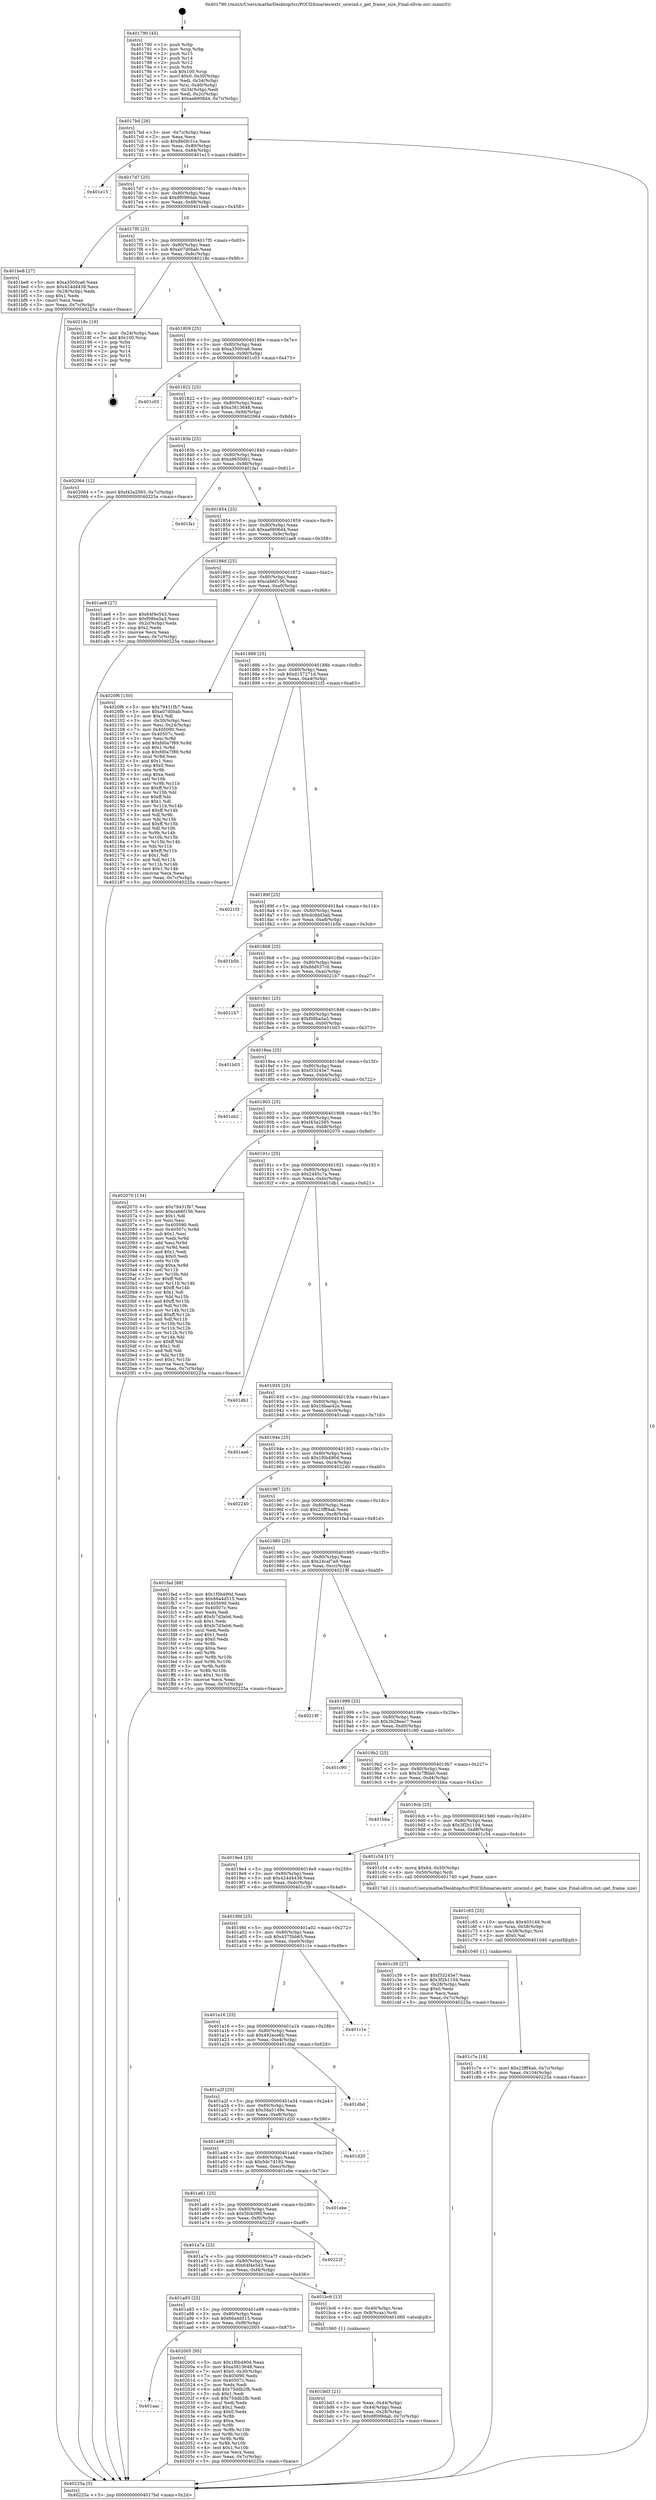 digraph "0x401790" {
  label = "0x401790 (/mnt/c/Users/mathe/Desktop/tcc/POCII/binaries/extr_unwind.c_get_frame_size_Final-ollvm.out::main(0))"
  labelloc = "t"
  node[shape=record]

  Entry [label="",width=0.3,height=0.3,shape=circle,fillcolor=black,style=filled]
  "0x4017bd" [label="{
     0x4017bd [26]\l
     | [instrs]\l
     &nbsp;&nbsp;0x4017bd \<+3\>: mov -0x7c(%rbp),%eax\l
     &nbsp;&nbsp;0x4017c0 \<+2\>: mov %eax,%ecx\l
     &nbsp;&nbsp;0x4017c2 \<+6\>: sub $0x8b0fc31e,%ecx\l
     &nbsp;&nbsp;0x4017c8 \<+3\>: mov %eax,-0x80(%rbp)\l
     &nbsp;&nbsp;0x4017cb \<+6\>: mov %ecx,-0x84(%rbp)\l
     &nbsp;&nbsp;0x4017d1 \<+6\>: je 0000000000401e15 \<main+0x685\>\l
  }"]
  "0x401e15" [label="{
     0x401e15\l
  }", style=dashed]
  "0x4017d7" [label="{
     0x4017d7 [25]\l
     | [instrs]\l
     &nbsp;&nbsp;0x4017d7 \<+5\>: jmp 00000000004017dc \<main+0x4c\>\l
     &nbsp;&nbsp;0x4017dc \<+3\>: mov -0x80(%rbp),%eax\l
     &nbsp;&nbsp;0x4017df \<+5\>: sub $0x8f099dab,%eax\l
     &nbsp;&nbsp;0x4017e4 \<+6\>: mov %eax,-0x88(%rbp)\l
     &nbsp;&nbsp;0x4017ea \<+6\>: je 0000000000401be8 \<main+0x458\>\l
  }"]
  Exit [label="",width=0.3,height=0.3,shape=circle,fillcolor=black,style=filled,peripheries=2]
  "0x401be8" [label="{
     0x401be8 [27]\l
     | [instrs]\l
     &nbsp;&nbsp;0x401be8 \<+5\>: mov $0xa3500ca6,%eax\l
     &nbsp;&nbsp;0x401bed \<+5\>: mov $0x424d4438,%ecx\l
     &nbsp;&nbsp;0x401bf2 \<+3\>: mov -0x28(%rbp),%edx\l
     &nbsp;&nbsp;0x401bf5 \<+3\>: cmp $0x1,%edx\l
     &nbsp;&nbsp;0x401bf8 \<+3\>: cmovl %ecx,%eax\l
     &nbsp;&nbsp;0x401bfb \<+3\>: mov %eax,-0x7c(%rbp)\l
     &nbsp;&nbsp;0x401bfe \<+5\>: jmp 000000000040225a \<main+0xaca\>\l
  }"]
  "0x4017f0" [label="{
     0x4017f0 [25]\l
     | [instrs]\l
     &nbsp;&nbsp;0x4017f0 \<+5\>: jmp 00000000004017f5 \<main+0x65\>\l
     &nbsp;&nbsp;0x4017f5 \<+3\>: mov -0x80(%rbp),%eax\l
     &nbsp;&nbsp;0x4017f8 \<+5\>: sub $0xa07d0bab,%eax\l
     &nbsp;&nbsp;0x4017fd \<+6\>: mov %eax,-0x8c(%rbp)\l
     &nbsp;&nbsp;0x401803 \<+6\>: je 000000000040218c \<main+0x9fc\>\l
  }"]
  "0x401aac" [label="{
     0x401aac\l
  }", style=dashed]
  "0x40218c" [label="{
     0x40218c [19]\l
     | [instrs]\l
     &nbsp;&nbsp;0x40218c \<+3\>: mov -0x24(%rbp),%eax\l
     &nbsp;&nbsp;0x40218f \<+7\>: add $0x100,%rsp\l
     &nbsp;&nbsp;0x402196 \<+1\>: pop %rbx\l
     &nbsp;&nbsp;0x402197 \<+2\>: pop %r12\l
     &nbsp;&nbsp;0x402199 \<+2\>: pop %r14\l
     &nbsp;&nbsp;0x40219b \<+2\>: pop %r15\l
     &nbsp;&nbsp;0x40219d \<+1\>: pop %rbp\l
     &nbsp;&nbsp;0x40219e \<+1\>: ret\l
  }"]
  "0x401809" [label="{
     0x401809 [25]\l
     | [instrs]\l
     &nbsp;&nbsp;0x401809 \<+5\>: jmp 000000000040180e \<main+0x7e\>\l
     &nbsp;&nbsp;0x40180e \<+3\>: mov -0x80(%rbp),%eax\l
     &nbsp;&nbsp;0x401811 \<+5\>: sub $0xa3500ca6,%eax\l
     &nbsp;&nbsp;0x401816 \<+6\>: mov %eax,-0x90(%rbp)\l
     &nbsp;&nbsp;0x40181c \<+6\>: je 0000000000401c03 \<main+0x473\>\l
  }"]
  "0x402005" [label="{
     0x402005 [95]\l
     | [instrs]\l
     &nbsp;&nbsp;0x402005 \<+5\>: mov $0x1f0b490d,%eax\l
     &nbsp;&nbsp;0x40200a \<+5\>: mov $0xa3813648,%ecx\l
     &nbsp;&nbsp;0x40200f \<+7\>: movl $0x0,-0x30(%rbp)\l
     &nbsp;&nbsp;0x402016 \<+7\>: mov 0x405090,%edx\l
     &nbsp;&nbsp;0x40201d \<+7\>: mov 0x40507c,%esi\l
     &nbsp;&nbsp;0x402024 \<+2\>: mov %edx,%edi\l
     &nbsp;&nbsp;0x402026 \<+6\>: add $0x75ddb2fb,%edi\l
     &nbsp;&nbsp;0x40202c \<+3\>: sub $0x1,%edi\l
     &nbsp;&nbsp;0x40202f \<+6\>: sub $0x75ddb2fb,%edi\l
     &nbsp;&nbsp;0x402035 \<+3\>: imul %edi,%edx\l
     &nbsp;&nbsp;0x402038 \<+3\>: and $0x1,%edx\l
     &nbsp;&nbsp;0x40203b \<+3\>: cmp $0x0,%edx\l
     &nbsp;&nbsp;0x40203e \<+4\>: sete %r8b\l
     &nbsp;&nbsp;0x402042 \<+3\>: cmp $0xa,%esi\l
     &nbsp;&nbsp;0x402045 \<+4\>: setl %r9b\l
     &nbsp;&nbsp;0x402049 \<+3\>: mov %r8b,%r10b\l
     &nbsp;&nbsp;0x40204c \<+3\>: and %r9b,%r10b\l
     &nbsp;&nbsp;0x40204f \<+3\>: xor %r9b,%r8b\l
     &nbsp;&nbsp;0x402052 \<+3\>: or %r8b,%r10b\l
     &nbsp;&nbsp;0x402055 \<+4\>: test $0x1,%r10b\l
     &nbsp;&nbsp;0x402059 \<+3\>: cmovne %ecx,%eax\l
     &nbsp;&nbsp;0x40205c \<+3\>: mov %eax,-0x7c(%rbp)\l
     &nbsp;&nbsp;0x40205f \<+5\>: jmp 000000000040225a \<main+0xaca\>\l
  }"]
  "0x401c03" [label="{
     0x401c03\l
  }", style=dashed]
  "0x401822" [label="{
     0x401822 [25]\l
     | [instrs]\l
     &nbsp;&nbsp;0x401822 \<+5\>: jmp 0000000000401827 \<main+0x97\>\l
     &nbsp;&nbsp;0x401827 \<+3\>: mov -0x80(%rbp),%eax\l
     &nbsp;&nbsp;0x40182a \<+5\>: sub $0xa3813648,%eax\l
     &nbsp;&nbsp;0x40182f \<+6\>: mov %eax,-0x94(%rbp)\l
     &nbsp;&nbsp;0x401835 \<+6\>: je 0000000000402064 \<main+0x8d4\>\l
  }"]
  "0x401c7e" [label="{
     0x401c7e [18]\l
     | [instrs]\l
     &nbsp;&nbsp;0x401c7e \<+7\>: movl $0x23fff4ab,-0x7c(%rbp)\l
     &nbsp;&nbsp;0x401c85 \<+6\>: mov %eax,-0x104(%rbp)\l
     &nbsp;&nbsp;0x401c8b \<+5\>: jmp 000000000040225a \<main+0xaca\>\l
  }"]
  "0x402064" [label="{
     0x402064 [12]\l
     | [instrs]\l
     &nbsp;&nbsp;0x402064 \<+7\>: movl $0xf43a2565,-0x7c(%rbp)\l
     &nbsp;&nbsp;0x40206b \<+5\>: jmp 000000000040225a \<main+0xaca\>\l
  }"]
  "0x40183b" [label="{
     0x40183b [25]\l
     | [instrs]\l
     &nbsp;&nbsp;0x40183b \<+5\>: jmp 0000000000401840 \<main+0xb0\>\l
     &nbsp;&nbsp;0x401840 \<+3\>: mov -0x80(%rbp),%eax\l
     &nbsp;&nbsp;0x401843 \<+5\>: sub $0xa9650d01,%eax\l
     &nbsp;&nbsp;0x401848 \<+6\>: mov %eax,-0x98(%rbp)\l
     &nbsp;&nbsp;0x40184e \<+6\>: je 0000000000401fa1 \<main+0x811\>\l
  }"]
  "0x401c65" [label="{
     0x401c65 [25]\l
     | [instrs]\l
     &nbsp;&nbsp;0x401c65 \<+10\>: movabs $0x403149,%rdi\l
     &nbsp;&nbsp;0x401c6f \<+4\>: mov %rax,-0x58(%rbp)\l
     &nbsp;&nbsp;0x401c73 \<+4\>: mov -0x58(%rbp),%rsi\l
     &nbsp;&nbsp;0x401c77 \<+2\>: mov $0x0,%al\l
     &nbsp;&nbsp;0x401c79 \<+5\>: call 0000000000401040 \<printf@plt\>\l
     | [calls]\l
     &nbsp;&nbsp;0x401040 \{1\} (unknown)\l
  }"]
  "0x401fa1" [label="{
     0x401fa1\l
  }", style=dashed]
  "0x401854" [label="{
     0x401854 [25]\l
     | [instrs]\l
     &nbsp;&nbsp;0x401854 \<+5\>: jmp 0000000000401859 \<main+0xc9\>\l
     &nbsp;&nbsp;0x401859 \<+3\>: mov -0x80(%rbp),%eax\l
     &nbsp;&nbsp;0x40185c \<+5\>: sub $0xaa6606d4,%eax\l
     &nbsp;&nbsp;0x401861 \<+6\>: mov %eax,-0x9c(%rbp)\l
     &nbsp;&nbsp;0x401867 \<+6\>: je 0000000000401ae8 \<main+0x358\>\l
  }"]
  "0x401bd3" [label="{
     0x401bd3 [21]\l
     | [instrs]\l
     &nbsp;&nbsp;0x401bd3 \<+3\>: mov %eax,-0x44(%rbp)\l
     &nbsp;&nbsp;0x401bd6 \<+3\>: mov -0x44(%rbp),%eax\l
     &nbsp;&nbsp;0x401bd9 \<+3\>: mov %eax,-0x28(%rbp)\l
     &nbsp;&nbsp;0x401bdc \<+7\>: movl $0x8f099dab,-0x7c(%rbp)\l
     &nbsp;&nbsp;0x401be3 \<+5\>: jmp 000000000040225a \<main+0xaca\>\l
  }"]
  "0x401ae8" [label="{
     0x401ae8 [27]\l
     | [instrs]\l
     &nbsp;&nbsp;0x401ae8 \<+5\>: mov $0x64f4e543,%eax\l
     &nbsp;&nbsp;0x401aed \<+5\>: mov $0xf08ba5a3,%ecx\l
     &nbsp;&nbsp;0x401af2 \<+3\>: mov -0x2c(%rbp),%edx\l
     &nbsp;&nbsp;0x401af5 \<+3\>: cmp $0x2,%edx\l
     &nbsp;&nbsp;0x401af8 \<+3\>: cmovne %ecx,%eax\l
     &nbsp;&nbsp;0x401afb \<+3\>: mov %eax,-0x7c(%rbp)\l
     &nbsp;&nbsp;0x401afe \<+5\>: jmp 000000000040225a \<main+0xaca\>\l
  }"]
  "0x40186d" [label="{
     0x40186d [25]\l
     | [instrs]\l
     &nbsp;&nbsp;0x40186d \<+5\>: jmp 0000000000401872 \<main+0xe2\>\l
     &nbsp;&nbsp;0x401872 \<+3\>: mov -0x80(%rbp),%eax\l
     &nbsp;&nbsp;0x401875 \<+5\>: sub $0xcab6f156,%eax\l
     &nbsp;&nbsp;0x40187a \<+6\>: mov %eax,-0xa0(%rbp)\l
     &nbsp;&nbsp;0x401880 \<+6\>: je 00000000004020f6 \<main+0x966\>\l
  }"]
  "0x40225a" [label="{
     0x40225a [5]\l
     | [instrs]\l
     &nbsp;&nbsp;0x40225a \<+5\>: jmp 00000000004017bd \<main+0x2d\>\l
  }"]
  "0x401790" [label="{
     0x401790 [45]\l
     | [instrs]\l
     &nbsp;&nbsp;0x401790 \<+1\>: push %rbp\l
     &nbsp;&nbsp;0x401791 \<+3\>: mov %rsp,%rbp\l
     &nbsp;&nbsp;0x401794 \<+2\>: push %r15\l
     &nbsp;&nbsp;0x401796 \<+2\>: push %r14\l
     &nbsp;&nbsp;0x401798 \<+2\>: push %r12\l
     &nbsp;&nbsp;0x40179a \<+1\>: push %rbx\l
     &nbsp;&nbsp;0x40179b \<+7\>: sub $0x100,%rsp\l
     &nbsp;&nbsp;0x4017a2 \<+7\>: movl $0x0,-0x30(%rbp)\l
     &nbsp;&nbsp;0x4017a9 \<+3\>: mov %edi,-0x34(%rbp)\l
     &nbsp;&nbsp;0x4017ac \<+4\>: mov %rsi,-0x40(%rbp)\l
     &nbsp;&nbsp;0x4017b0 \<+3\>: mov -0x34(%rbp),%edi\l
     &nbsp;&nbsp;0x4017b3 \<+3\>: mov %edi,-0x2c(%rbp)\l
     &nbsp;&nbsp;0x4017b6 \<+7\>: movl $0xaa6606d4,-0x7c(%rbp)\l
  }"]
  "0x401a93" [label="{
     0x401a93 [25]\l
     | [instrs]\l
     &nbsp;&nbsp;0x401a93 \<+5\>: jmp 0000000000401a98 \<main+0x308\>\l
     &nbsp;&nbsp;0x401a98 \<+3\>: mov -0x80(%rbp),%eax\l
     &nbsp;&nbsp;0x401a9b \<+5\>: sub $0x66a4d515,%eax\l
     &nbsp;&nbsp;0x401aa0 \<+6\>: mov %eax,-0xf8(%rbp)\l
     &nbsp;&nbsp;0x401aa6 \<+6\>: je 0000000000402005 \<main+0x875\>\l
  }"]
  "0x4020f6" [label="{
     0x4020f6 [150]\l
     | [instrs]\l
     &nbsp;&nbsp;0x4020f6 \<+5\>: mov $0x79431fb7,%eax\l
     &nbsp;&nbsp;0x4020fb \<+5\>: mov $0xa07d0bab,%ecx\l
     &nbsp;&nbsp;0x402100 \<+2\>: mov $0x1,%dl\l
     &nbsp;&nbsp;0x402102 \<+3\>: mov -0x30(%rbp),%esi\l
     &nbsp;&nbsp;0x402105 \<+3\>: mov %esi,-0x24(%rbp)\l
     &nbsp;&nbsp;0x402108 \<+7\>: mov 0x405090,%esi\l
     &nbsp;&nbsp;0x40210f \<+7\>: mov 0x40507c,%edi\l
     &nbsp;&nbsp;0x402116 \<+3\>: mov %esi,%r8d\l
     &nbsp;&nbsp;0x402119 \<+7\>: add $0xfd0a7f89,%r8d\l
     &nbsp;&nbsp;0x402120 \<+4\>: sub $0x1,%r8d\l
     &nbsp;&nbsp;0x402124 \<+7\>: sub $0xfd0a7f89,%r8d\l
     &nbsp;&nbsp;0x40212b \<+4\>: imul %r8d,%esi\l
     &nbsp;&nbsp;0x40212f \<+3\>: and $0x1,%esi\l
     &nbsp;&nbsp;0x402132 \<+3\>: cmp $0x0,%esi\l
     &nbsp;&nbsp;0x402135 \<+4\>: sete %r9b\l
     &nbsp;&nbsp;0x402139 \<+3\>: cmp $0xa,%edi\l
     &nbsp;&nbsp;0x40213c \<+4\>: setl %r10b\l
     &nbsp;&nbsp;0x402140 \<+3\>: mov %r9b,%r11b\l
     &nbsp;&nbsp;0x402143 \<+4\>: xor $0xff,%r11b\l
     &nbsp;&nbsp;0x402147 \<+3\>: mov %r10b,%bl\l
     &nbsp;&nbsp;0x40214a \<+3\>: xor $0xff,%bl\l
     &nbsp;&nbsp;0x40214d \<+3\>: xor $0x1,%dl\l
     &nbsp;&nbsp;0x402150 \<+3\>: mov %r11b,%r14b\l
     &nbsp;&nbsp;0x402153 \<+4\>: and $0xff,%r14b\l
     &nbsp;&nbsp;0x402157 \<+3\>: and %dl,%r9b\l
     &nbsp;&nbsp;0x40215a \<+3\>: mov %bl,%r15b\l
     &nbsp;&nbsp;0x40215d \<+4\>: and $0xff,%r15b\l
     &nbsp;&nbsp;0x402161 \<+3\>: and %dl,%r10b\l
     &nbsp;&nbsp;0x402164 \<+3\>: or %r9b,%r14b\l
     &nbsp;&nbsp;0x402167 \<+3\>: or %r10b,%r15b\l
     &nbsp;&nbsp;0x40216a \<+3\>: xor %r15b,%r14b\l
     &nbsp;&nbsp;0x40216d \<+3\>: or %bl,%r11b\l
     &nbsp;&nbsp;0x402170 \<+4\>: xor $0xff,%r11b\l
     &nbsp;&nbsp;0x402174 \<+3\>: or $0x1,%dl\l
     &nbsp;&nbsp;0x402177 \<+3\>: and %dl,%r11b\l
     &nbsp;&nbsp;0x40217a \<+3\>: or %r11b,%r14b\l
     &nbsp;&nbsp;0x40217d \<+4\>: test $0x1,%r14b\l
     &nbsp;&nbsp;0x402181 \<+3\>: cmovne %ecx,%eax\l
     &nbsp;&nbsp;0x402184 \<+3\>: mov %eax,-0x7c(%rbp)\l
     &nbsp;&nbsp;0x402187 \<+5\>: jmp 000000000040225a \<main+0xaca\>\l
  }"]
  "0x401886" [label="{
     0x401886 [25]\l
     | [instrs]\l
     &nbsp;&nbsp;0x401886 \<+5\>: jmp 000000000040188b \<main+0xfb\>\l
     &nbsp;&nbsp;0x40188b \<+3\>: mov -0x80(%rbp),%eax\l
     &nbsp;&nbsp;0x40188e \<+5\>: sub $0xd157271d,%eax\l
     &nbsp;&nbsp;0x401893 \<+6\>: mov %eax,-0xa4(%rbp)\l
     &nbsp;&nbsp;0x401899 \<+6\>: je 00000000004021f3 \<main+0xa63\>\l
  }"]
  "0x401bc6" [label="{
     0x401bc6 [13]\l
     | [instrs]\l
     &nbsp;&nbsp;0x401bc6 \<+4\>: mov -0x40(%rbp),%rax\l
     &nbsp;&nbsp;0x401bca \<+4\>: mov 0x8(%rax),%rdi\l
     &nbsp;&nbsp;0x401bce \<+5\>: call 0000000000401060 \<atoi@plt\>\l
     | [calls]\l
     &nbsp;&nbsp;0x401060 \{1\} (unknown)\l
  }"]
  "0x4021f3" [label="{
     0x4021f3\l
  }", style=dashed]
  "0x40189f" [label="{
     0x40189f [25]\l
     | [instrs]\l
     &nbsp;&nbsp;0x40189f \<+5\>: jmp 00000000004018a4 \<main+0x114\>\l
     &nbsp;&nbsp;0x4018a4 \<+3\>: mov -0x80(%rbp),%eax\l
     &nbsp;&nbsp;0x4018a7 \<+5\>: sub $0xdcddd3ab,%eax\l
     &nbsp;&nbsp;0x4018ac \<+6\>: mov %eax,-0xa8(%rbp)\l
     &nbsp;&nbsp;0x4018b2 \<+6\>: je 0000000000401b5b \<main+0x3cb\>\l
  }"]
  "0x401a7a" [label="{
     0x401a7a [25]\l
     | [instrs]\l
     &nbsp;&nbsp;0x401a7a \<+5\>: jmp 0000000000401a7f \<main+0x2ef\>\l
     &nbsp;&nbsp;0x401a7f \<+3\>: mov -0x80(%rbp),%eax\l
     &nbsp;&nbsp;0x401a82 \<+5\>: sub $0x64f4e543,%eax\l
     &nbsp;&nbsp;0x401a87 \<+6\>: mov %eax,-0xf4(%rbp)\l
     &nbsp;&nbsp;0x401a8d \<+6\>: je 0000000000401bc6 \<main+0x436\>\l
  }"]
  "0x401b5b" [label="{
     0x401b5b\l
  }", style=dashed]
  "0x4018b8" [label="{
     0x4018b8 [25]\l
     | [instrs]\l
     &nbsp;&nbsp;0x4018b8 \<+5\>: jmp 00000000004018bd \<main+0x12d\>\l
     &nbsp;&nbsp;0x4018bd \<+3\>: mov -0x80(%rbp),%eax\l
     &nbsp;&nbsp;0x4018c0 \<+5\>: sub $0xddd037c0,%eax\l
     &nbsp;&nbsp;0x4018c5 \<+6\>: mov %eax,-0xac(%rbp)\l
     &nbsp;&nbsp;0x4018cb \<+6\>: je 00000000004021b7 \<main+0xa27\>\l
  }"]
  "0x40222f" [label="{
     0x40222f\l
  }", style=dashed]
  "0x4021b7" [label="{
     0x4021b7\l
  }", style=dashed]
  "0x4018d1" [label="{
     0x4018d1 [25]\l
     | [instrs]\l
     &nbsp;&nbsp;0x4018d1 \<+5\>: jmp 00000000004018d6 \<main+0x146\>\l
     &nbsp;&nbsp;0x4018d6 \<+3\>: mov -0x80(%rbp),%eax\l
     &nbsp;&nbsp;0x4018d9 \<+5\>: sub $0xf08ba5a3,%eax\l
     &nbsp;&nbsp;0x4018de \<+6\>: mov %eax,-0xb0(%rbp)\l
     &nbsp;&nbsp;0x4018e4 \<+6\>: je 0000000000401b03 \<main+0x373\>\l
  }"]
  "0x401a61" [label="{
     0x401a61 [25]\l
     | [instrs]\l
     &nbsp;&nbsp;0x401a61 \<+5\>: jmp 0000000000401a66 \<main+0x2d6\>\l
     &nbsp;&nbsp;0x401a66 \<+3\>: mov -0x80(%rbp),%eax\l
     &nbsp;&nbsp;0x401a69 \<+5\>: sub $0x5fcb5f6f,%eax\l
     &nbsp;&nbsp;0x401a6e \<+6\>: mov %eax,-0xf0(%rbp)\l
     &nbsp;&nbsp;0x401a74 \<+6\>: je 000000000040222f \<main+0xa9f\>\l
  }"]
  "0x401b03" [label="{
     0x401b03\l
  }", style=dashed]
  "0x4018ea" [label="{
     0x4018ea [25]\l
     | [instrs]\l
     &nbsp;&nbsp;0x4018ea \<+5\>: jmp 00000000004018ef \<main+0x15f\>\l
     &nbsp;&nbsp;0x4018ef \<+3\>: mov -0x80(%rbp),%eax\l
     &nbsp;&nbsp;0x4018f2 \<+5\>: sub $0xf33245e7,%eax\l
     &nbsp;&nbsp;0x4018f7 \<+6\>: mov %eax,-0xb4(%rbp)\l
     &nbsp;&nbsp;0x4018fd \<+6\>: je 0000000000401eb2 \<main+0x722\>\l
  }"]
  "0x401ebe" [label="{
     0x401ebe\l
  }", style=dashed]
  "0x401eb2" [label="{
     0x401eb2\l
  }", style=dashed]
  "0x401903" [label="{
     0x401903 [25]\l
     | [instrs]\l
     &nbsp;&nbsp;0x401903 \<+5\>: jmp 0000000000401908 \<main+0x178\>\l
     &nbsp;&nbsp;0x401908 \<+3\>: mov -0x80(%rbp),%eax\l
     &nbsp;&nbsp;0x40190b \<+5\>: sub $0xf43a2565,%eax\l
     &nbsp;&nbsp;0x401910 \<+6\>: mov %eax,-0xb8(%rbp)\l
     &nbsp;&nbsp;0x401916 \<+6\>: je 0000000000402070 \<main+0x8e0\>\l
  }"]
  "0x401a48" [label="{
     0x401a48 [25]\l
     | [instrs]\l
     &nbsp;&nbsp;0x401a48 \<+5\>: jmp 0000000000401a4d \<main+0x2bd\>\l
     &nbsp;&nbsp;0x401a4d \<+3\>: mov -0x80(%rbp),%eax\l
     &nbsp;&nbsp;0x401a50 \<+5\>: sub $0x5dc74192,%eax\l
     &nbsp;&nbsp;0x401a55 \<+6\>: mov %eax,-0xec(%rbp)\l
     &nbsp;&nbsp;0x401a5b \<+6\>: je 0000000000401ebe \<main+0x72e\>\l
  }"]
  "0x402070" [label="{
     0x402070 [134]\l
     | [instrs]\l
     &nbsp;&nbsp;0x402070 \<+5\>: mov $0x79431fb7,%eax\l
     &nbsp;&nbsp;0x402075 \<+5\>: mov $0xcab6f156,%ecx\l
     &nbsp;&nbsp;0x40207a \<+2\>: mov $0x1,%dl\l
     &nbsp;&nbsp;0x40207c \<+2\>: xor %esi,%esi\l
     &nbsp;&nbsp;0x40207e \<+7\>: mov 0x405090,%edi\l
     &nbsp;&nbsp;0x402085 \<+8\>: mov 0x40507c,%r8d\l
     &nbsp;&nbsp;0x40208d \<+3\>: sub $0x1,%esi\l
     &nbsp;&nbsp;0x402090 \<+3\>: mov %edi,%r9d\l
     &nbsp;&nbsp;0x402093 \<+3\>: add %esi,%r9d\l
     &nbsp;&nbsp;0x402096 \<+4\>: imul %r9d,%edi\l
     &nbsp;&nbsp;0x40209a \<+3\>: and $0x1,%edi\l
     &nbsp;&nbsp;0x40209d \<+3\>: cmp $0x0,%edi\l
     &nbsp;&nbsp;0x4020a0 \<+4\>: sete %r10b\l
     &nbsp;&nbsp;0x4020a4 \<+4\>: cmp $0xa,%r8d\l
     &nbsp;&nbsp;0x4020a8 \<+4\>: setl %r11b\l
     &nbsp;&nbsp;0x4020ac \<+3\>: mov %r10b,%bl\l
     &nbsp;&nbsp;0x4020af \<+3\>: xor $0xff,%bl\l
     &nbsp;&nbsp;0x4020b2 \<+3\>: mov %r11b,%r14b\l
     &nbsp;&nbsp;0x4020b5 \<+4\>: xor $0xff,%r14b\l
     &nbsp;&nbsp;0x4020b9 \<+3\>: xor $0x1,%dl\l
     &nbsp;&nbsp;0x4020bc \<+3\>: mov %bl,%r15b\l
     &nbsp;&nbsp;0x4020bf \<+4\>: and $0xff,%r15b\l
     &nbsp;&nbsp;0x4020c3 \<+3\>: and %dl,%r10b\l
     &nbsp;&nbsp;0x4020c6 \<+3\>: mov %r14b,%r12b\l
     &nbsp;&nbsp;0x4020c9 \<+4\>: and $0xff,%r12b\l
     &nbsp;&nbsp;0x4020cd \<+3\>: and %dl,%r11b\l
     &nbsp;&nbsp;0x4020d0 \<+3\>: or %r10b,%r15b\l
     &nbsp;&nbsp;0x4020d3 \<+3\>: or %r11b,%r12b\l
     &nbsp;&nbsp;0x4020d6 \<+3\>: xor %r12b,%r15b\l
     &nbsp;&nbsp;0x4020d9 \<+3\>: or %r14b,%bl\l
     &nbsp;&nbsp;0x4020dc \<+3\>: xor $0xff,%bl\l
     &nbsp;&nbsp;0x4020df \<+3\>: or $0x1,%dl\l
     &nbsp;&nbsp;0x4020e2 \<+2\>: and %dl,%bl\l
     &nbsp;&nbsp;0x4020e4 \<+3\>: or %bl,%r15b\l
     &nbsp;&nbsp;0x4020e7 \<+4\>: test $0x1,%r15b\l
     &nbsp;&nbsp;0x4020eb \<+3\>: cmovne %ecx,%eax\l
     &nbsp;&nbsp;0x4020ee \<+3\>: mov %eax,-0x7c(%rbp)\l
     &nbsp;&nbsp;0x4020f1 \<+5\>: jmp 000000000040225a \<main+0xaca\>\l
  }"]
  "0x40191c" [label="{
     0x40191c [25]\l
     | [instrs]\l
     &nbsp;&nbsp;0x40191c \<+5\>: jmp 0000000000401921 \<main+0x191\>\l
     &nbsp;&nbsp;0x401921 \<+3\>: mov -0x80(%rbp),%eax\l
     &nbsp;&nbsp;0x401924 \<+5\>: sub $0x2445c7a,%eax\l
     &nbsp;&nbsp;0x401929 \<+6\>: mov %eax,-0xbc(%rbp)\l
     &nbsp;&nbsp;0x40192f \<+6\>: je 0000000000401db1 \<main+0x621\>\l
  }"]
  "0x401d20" [label="{
     0x401d20\l
  }", style=dashed]
  "0x401db1" [label="{
     0x401db1\l
  }", style=dashed]
  "0x401935" [label="{
     0x401935 [25]\l
     | [instrs]\l
     &nbsp;&nbsp;0x401935 \<+5\>: jmp 000000000040193a \<main+0x1aa\>\l
     &nbsp;&nbsp;0x40193a \<+3\>: mov -0x80(%rbp),%eax\l
     &nbsp;&nbsp;0x40193d \<+5\>: sub $0x16bae42e,%eax\l
     &nbsp;&nbsp;0x401942 \<+6\>: mov %eax,-0xc0(%rbp)\l
     &nbsp;&nbsp;0x401948 \<+6\>: je 0000000000401ea6 \<main+0x716\>\l
  }"]
  "0x401a2f" [label="{
     0x401a2f [25]\l
     | [instrs]\l
     &nbsp;&nbsp;0x401a2f \<+5\>: jmp 0000000000401a34 \<main+0x2a4\>\l
     &nbsp;&nbsp;0x401a34 \<+3\>: mov -0x80(%rbp),%eax\l
     &nbsp;&nbsp;0x401a37 \<+5\>: sub $0x58a5149e,%eax\l
     &nbsp;&nbsp;0x401a3c \<+6\>: mov %eax,-0xe8(%rbp)\l
     &nbsp;&nbsp;0x401a42 \<+6\>: je 0000000000401d20 \<main+0x590\>\l
  }"]
  "0x401ea6" [label="{
     0x401ea6\l
  }", style=dashed]
  "0x40194e" [label="{
     0x40194e [25]\l
     | [instrs]\l
     &nbsp;&nbsp;0x40194e \<+5\>: jmp 0000000000401953 \<main+0x1c3\>\l
     &nbsp;&nbsp;0x401953 \<+3\>: mov -0x80(%rbp),%eax\l
     &nbsp;&nbsp;0x401956 \<+5\>: sub $0x1f0b490d,%eax\l
     &nbsp;&nbsp;0x40195b \<+6\>: mov %eax,-0xc4(%rbp)\l
     &nbsp;&nbsp;0x401961 \<+6\>: je 0000000000402240 \<main+0xab0\>\l
  }"]
  "0x401dbd" [label="{
     0x401dbd\l
  }", style=dashed]
  "0x402240" [label="{
     0x402240\l
  }", style=dashed]
  "0x401967" [label="{
     0x401967 [25]\l
     | [instrs]\l
     &nbsp;&nbsp;0x401967 \<+5\>: jmp 000000000040196c \<main+0x1dc\>\l
     &nbsp;&nbsp;0x40196c \<+3\>: mov -0x80(%rbp),%eax\l
     &nbsp;&nbsp;0x40196f \<+5\>: sub $0x23fff4ab,%eax\l
     &nbsp;&nbsp;0x401974 \<+6\>: mov %eax,-0xc8(%rbp)\l
     &nbsp;&nbsp;0x40197a \<+6\>: je 0000000000401fad \<main+0x81d\>\l
  }"]
  "0x401a16" [label="{
     0x401a16 [25]\l
     | [instrs]\l
     &nbsp;&nbsp;0x401a16 \<+5\>: jmp 0000000000401a1b \<main+0x28b\>\l
     &nbsp;&nbsp;0x401a1b \<+3\>: mov -0x80(%rbp),%eax\l
     &nbsp;&nbsp;0x401a1e \<+5\>: sub $0x492ece6b,%eax\l
     &nbsp;&nbsp;0x401a23 \<+6\>: mov %eax,-0xe4(%rbp)\l
     &nbsp;&nbsp;0x401a29 \<+6\>: je 0000000000401dbd \<main+0x62d\>\l
  }"]
  "0x401fad" [label="{
     0x401fad [88]\l
     | [instrs]\l
     &nbsp;&nbsp;0x401fad \<+5\>: mov $0x1f0b490d,%eax\l
     &nbsp;&nbsp;0x401fb2 \<+5\>: mov $0x66a4d515,%ecx\l
     &nbsp;&nbsp;0x401fb7 \<+7\>: mov 0x405090,%edx\l
     &nbsp;&nbsp;0x401fbe \<+7\>: mov 0x40507c,%esi\l
     &nbsp;&nbsp;0x401fc5 \<+2\>: mov %edx,%edi\l
     &nbsp;&nbsp;0x401fc7 \<+6\>: add $0xfc7d3eb6,%edi\l
     &nbsp;&nbsp;0x401fcd \<+3\>: sub $0x1,%edi\l
     &nbsp;&nbsp;0x401fd0 \<+6\>: sub $0xfc7d3eb6,%edi\l
     &nbsp;&nbsp;0x401fd6 \<+3\>: imul %edi,%edx\l
     &nbsp;&nbsp;0x401fd9 \<+3\>: and $0x1,%edx\l
     &nbsp;&nbsp;0x401fdc \<+3\>: cmp $0x0,%edx\l
     &nbsp;&nbsp;0x401fdf \<+4\>: sete %r8b\l
     &nbsp;&nbsp;0x401fe3 \<+3\>: cmp $0xa,%esi\l
     &nbsp;&nbsp;0x401fe6 \<+4\>: setl %r9b\l
     &nbsp;&nbsp;0x401fea \<+3\>: mov %r8b,%r10b\l
     &nbsp;&nbsp;0x401fed \<+3\>: and %r9b,%r10b\l
     &nbsp;&nbsp;0x401ff0 \<+3\>: xor %r9b,%r8b\l
     &nbsp;&nbsp;0x401ff3 \<+3\>: or %r8b,%r10b\l
     &nbsp;&nbsp;0x401ff6 \<+4\>: test $0x1,%r10b\l
     &nbsp;&nbsp;0x401ffa \<+3\>: cmovne %ecx,%eax\l
     &nbsp;&nbsp;0x401ffd \<+3\>: mov %eax,-0x7c(%rbp)\l
     &nbsp;&nbsp;0x402000 \<+5\>: jmp 000000000040225a \<main+0xaca\>\l
  }"]
  "0x401980" [label="{
     0x401980 [25]\l
     | [instrs]\l
     &nbsp;&nbsp;0x401980 \<+5\>: jmp 0000000000401985 \<main+0x1f5\>\l
     &nbsp;&nbsp;0x401985 \<+3\>: mov -0x80(%rbp),%eax\l
     &nbsp;&nbsp;0x401988 \<+5\>: sub $0x24caf7a9,%eax\l
     &nbsp;&nbsp;0x40198d \<+6\>: mov %eax,-0xcc(%rbp)\l
     &nbsp;&nbsp;0x401993 \<+6\>: je 000000000040219f \<main+0xa0f\>\l
  }"]
  "0x401c1e" [label="{
     0x401c1e\l
  }", style=dashed]
  "0x40219f" [label="{
     0x40219f\l
  }", style=dashed]
  "0x401999" [label="{
     0x401999 [25]\l
     | [instrs]\l
     &nbsp;&nbsp;0x401999 \<+5\>: jmp 000000000040199e \<main+0x20e\>\l
     &nbsp;&nbsp;0x40199e \<+3\>: mov -0x80(%rbp),%eax\l
     &nbsp;&nbsp;0x4019a1 \<+5\>: sub $0x3b28eec7,%eax\l
     &nbsp;&nbsp;0x4019a6 \<+6\>: mov %eax,-0xd0(%rbp)\l
     &nbsp;&nbsp;0x4019ac \<+6\>: je 0000000000401c90 \<main+0x500\>\l
  }"]
  "0x4019fd" [label="{
     0x4019fd [25]\l
     | [instrs]\l
     &nbsp;&nbsp;0x4019fd \<+5\>: jmp 0000000000401a02 \<main+0x272\>\l
     &nbsp;&nbsp;0x401a02 \<+3\>: mov -0x80(%rbp),%eax\l
     &nbsp;&nbsp;0x401a05 \<+5\>: sub $0x4375bb65,%eax\l
     &nbsp;&nbsp;0x401a0a \<+6\>: mov %eax,-0xe0(%rbp)\l
     &nbsp;&nbsp;0x401a10 \<+6\>: je 0000000000401c1e \<main+0x48e\>\l
  }"]
  "0x401c90" [label="{
     0x401c90\l
  }", style=dashed]
  "0x4019b2" [label="{
     0x4019b2 [25]\l
     | [instrs]\l
     &nbsp;&nbsp;0x4019b2 \<+5\>: jmp 00000000004019b7 \<main+0x227\>\l
     &nbsp;&nbsp;0x4019b7 \<+3\>: mov -0x80(%rbp),%eax\l
     &nbsp;&nbsp;0x4019ba \<+5\>: sub $0x3c7ffda0,%eax\l
     &nbsp;&nbsp;0x4019bf \<+6\>: mov %eax,-0xd4(%rbp)\l
     &nbsp;&nbsp;0x4019c5 \<+6\>: je 0000000000401bba \<main+0x42a\>\l
  }"]
  "0x401c39" [label="{
     0x401c39 [27]\l
     | [instrs]\l
     &nbsp;&nbsp;0x401c39 \<+5\>: mov $0xf33245e7,%eax\l
     &nbsp;&nbsp;0x401c3e \<+5\>: mov $0x3f2b1104,%ecx\l
     &nbsp;&nbsp;0x401c43 \<+3\>: mov -0x28(%rbp),%edx\l
     &nbsp;&nbsp;0x401c46 \<+3\>: cmp $0x0,%edx\l
     &nbsp;&nbsp;0x401c49 \<+3\>: cmove %ecx,%eax\l
     &nbsp;&nbsp;0x401c4c \<+3\>: mov %eax,-0x7c(%rbp)\l
     &nbsp;&nbsp;0x401c4f \<+5\>: jmp 000000000040225a \<main+0xaca\>\l
  }"]
  "0x401bba" [label="{
     0x401bba\l
  }", style=dashed]
  "0x4019cb" [label="{
     0x4019cb [25]\l
     | [instrs]\l
     &nbsp;&nbsp;0x4019cb \<+5\>: jmp 00000000004019d0 \<main+0x240\>\l
     &nbsp;&nbsp;0x4019d0 \<+3\>: mov -0x80(%rbp),%eax\l
     &nbsp;&nbsp;0x4019d3 \<+5\>: sub $0x3f2b1104,%eax\l
     &nbsp;&nbsp;0x4019d8 \<+6\>: mov %eax,-0xd8(%rbp)\l
     &nbsp;&nbsp;0x4019de \<+6\>: je 0000000000401c54 \<main+0x4c4\>\l
  }"]
  "0x4019e4" [label="{
     0x4019e4 [25]\l
     | [instrs]\l
     &nbsp;&nbsp;0x4019e4 \<+5\>: jmp 00000000004019e9 \<main+0x259\>\l
     &nbsp;&nbsp;0x4019e9 \<+3\>: mov -0x80(%rbp),%eax\l
     &nbsp;&nbsp;0x4019ec \<+5\>: sub $0x424d4438,%eax\l
     &nbsp;&nbsp;0x4019f1 \<+6\>: mov %eax,-0xdc(%rbp)\l
     &nbsp;&nbsp;0x4019f7 \<+6\>: je 0000000000401c39 \<main+0x4a9\>\l
  }"]
  "0x401c54" [label="{
     0x401c54 [17]\l
     | [instrs]\l
     &nbsp;&nbsp;0x401c54 \<+8\>: movq $0x64,-0x50(%rbp)\l
     &nbsp;&nbsp;0x401c5c \<+4\>: mov -0x50(%rbp),%rdi\l
     &nbsp;&nbsp;0x401c60 \<+5\>: call 0000000000401740 \<get_frame_size\>\l
     | [calls]\l
     &nbsp;&nbsp;0x401740 \{1\} (/mnt/c/Users/mathe/Desktop/tcc/POCII/binaries/extr_unwind.c_get_frame_size_Final-ollvm.out::get_frame_size)\l
  }"]
  Entry -> "0x401790" [label=" 1"]
  "0x4017bd" -> "0x401e15" [label=" 0"]
  "0x4017bd" -> "0x4017d7" [label=" 11"]
  "0x40218c" -> Exit [label=" 1"]
  "0x4017d7" -> "0x401be8" [label=" 1"]
  "0x4017d7" -> "0x4017f0" [label=" 10"]
  "0x4020f6" -> "0x40225a" [label=" 1"]
  "0x4017f0" -> "0x40218c" [label=" 1"]
  "0x4017f0" -> "0x401809" [label=" 9"]
  "0x402070" -> "0x40225a" [label=" 1"]
  "0x401809" -> "0x401c03" [label=" 0"]
  "0x401809" -> "0x401822" [label=" 9"]
  "0x402064" -> "0x40225a" [label=" 1"]
  "0x401822" -> "0x402064" [label=" 1"]
  "0x401822" -> "0x40183b" [label=" 8"]
  "0x401a93" -> "0x401aac" [label=" 0"]
  "0x40183b" -> "0x401fa1" [label=" 0"]
  "0x40183b" -> "0x401854" [label=" 8"]
  "0x401a93" -> "0x402005" [label=" 1"]
  "0x401854" -> "0x401ae8" [label=" 1"]
  "0x401854" -> "0x40186d" [label=" 7"]
  "0x401ae8" -> "0x40225a" [label=" 1"]
  "0x401790" -> "0x4017bd" [label=" 1"]
  "0x40225a" -> "0x4017bd" [label=" 10"]
  "0x402005" -> "0x40225a" [label=" 1"]
  "0x40186d" -> "0x4020f6" [label=" 1"]
  "0x40186d" -> "0x401886" [label=" 6"]
  "0x401fad" -> "0x40225a" [label=" 1"]
  "0x401886" -> "0x4021f3" [label=" 0"]
  "0x401886" -> "0x40189f" [label=" 6"]
  "0x401c7e" -> "0x40225a" [label=" 1"]
  "0x40189f" -> "0x401b5b" [label=" 0"]
  "0x40189f" -> "0x4018b8" [label=" 6"]
  "0x401c54" -> "0x401c65" [label=" 1"]
  "0x4018b8" -> "0x4021b7" [label=" 0"]
  "0x4018b8" -> "0x4018d1" [label=" 6"]
  "0x401c39" -> "0x40225a" [label=" 1"]
  "0x4018d1" -> "0x401b03" [label=" 0"]
  "0x4018d1" -> "0x4018ea" [label=" 6"]
  "0x401bd3" -> "0x40225a" [label=" 1"]
  "0x4018ea" -> "0x401eb2" [label=" 0"]
  "0x4018ea" -> "0x401903" [label=" 6"]
  "0x401bc6" -> "0x401bd3" [label=" 1"]
  "0x401903" -> "0x402070" [label=" 1"]
  "0x401903" -> "0x40191c" [label=" 5"]
  "0x401a7a" -> "0x401bc6" [label=" 1"]
  "0x40191c" -> "0x401db1" [label=" 0"]
  "0x40191c" -> "0x401935" [label=" 5"]
  "0x401c65" -> "0x401c7e" [label=" 1"]
  "0x401935" -> "0x401ea6" [label=" 0"]
  "0x401935" -> "0x40194e" [label=" 5"]
  "0x401a61" -> "0x40222f" [label=" 0"]
  "0x40194e" -> "0x402240" [label=" 0"]
  "0x40194e" -> "0x401967" [label=" 5"]
  "0x401be8" -> "0x40225a" [label=" 1"]
  "0x401967" -> "0x401fad" [label=" 1"]
  "0x401967" -> "0x401980" [label=" 4"]
  "0x401a48" -> "0x401ebe" [label=" 0"]
  "0x401980" -> "0x40219f" [label=" 0"]
  "0x401980" -> "0x401999" [label=" 4"]
  "0x401a7a" -> "0x401a93" [label=" 1"]
  "0x401999" -> "0x401c90" [label=" 0"]
  "0x401999" -> "0x4019b2" [label=" 4"]
  "0x401a2f" -> "0x401d20" [label=" 0"]
  "0x4019b2" -> "0x401bba" [label=" 0"]
  "0x4019b2" -> "0x4019cb" [label=" 4"]
  "0x401a61" -> "0x401a7a" [label=" 2"]
  "0x4019cb" -> "0x401c54" [label=" 1"]
  "0x4019cb" -> "0x4019e4" [label=" 3"]
  "0x401a16" -> "0x401a2f" [label=" 2"]
  "0x4019e4" -> "0x401c39" [label=" 1"]
  "0x4019e4" -> "0x4019fd" [label=" 2"]
  "0x401a2f" -> "0x401a48" [label=" 2"]
  "0x4019fd" -> "0x401c1e" [label=" 0"]
  "0x4019fd" -> "0x401a16" [label=" 2"]
  "0x401a48" -> "0x401a61" [label=" 2"]
  "0x401a16" -> "0x401dbd" [label=" 0"]
}
